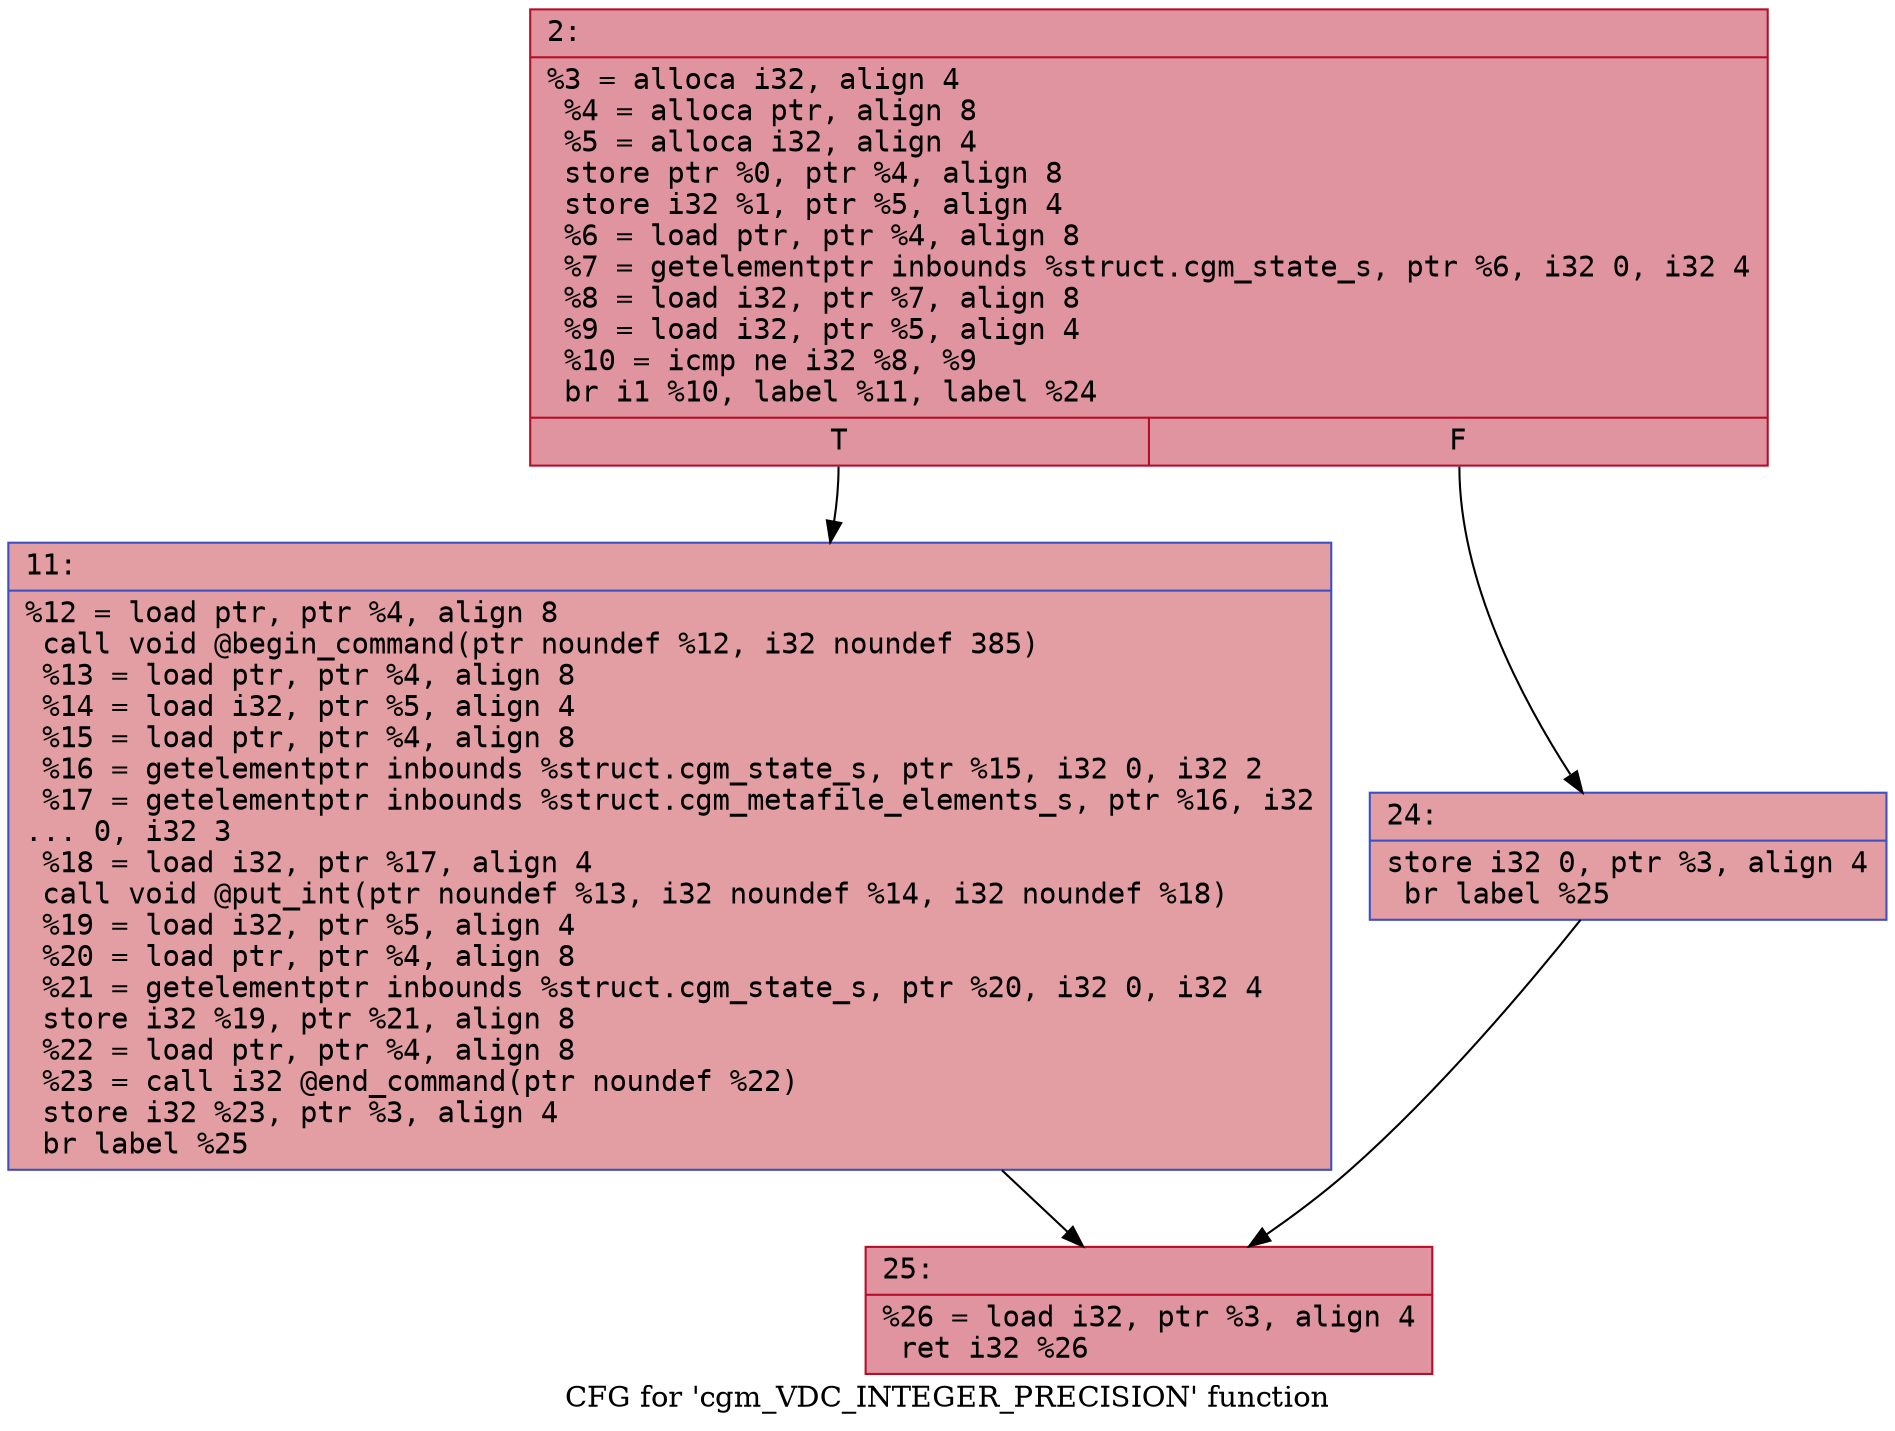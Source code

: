 digraph "CFG for 'cgm_VDC_INTEGER_PRECISION' function" {
	label="CFG for 'cgm_VDC_INTEGER_PRECISION' function";

	Node0x6000024c7430 [shape=record,color="#b70d28ff", style=filled, fillcolor="#b70d2870" fontname="Courier",label="{2:\l|  %3 = alloca i32, align 4\l  %4 = alloca ptr, align 8\l  %5 = alloca i32, align 4\l  store ptr %0, ptr %4, align 8\l  store i32 %1, ptr %5, align 4\l  %6 = load ptr, ptr %4, align 8\l  %7 = getelementptr inbounds %struct.cgm_state_s, ptr %6, i32 0, i32 4\l  %8 = load i32, ptr %7, align 8\l  %9 = load i32, ptr %5, align 4\l  %10 = icmp ne i32 %8, %9\l  br i1 %10, label %11, label %24\l|{<s0>T|<s1>F}}"];
	Node0x6000024c7430:s0 -> Node0x6000024c7480[tooltip="2 -> 11\nProbability 50.00%" ];
	Node0x6000024c7430:s1 -> Node0x6000024c74d0[tooltip="2 -> 24\nProbability 50.00%" ];
	Node0x6000024c7480 [shape=record,color="#3d50c3ff", style=filled, fillcolor="#be242e70" fontname="Courier",label="{11:\l|  %12 = load ptr, ptr %4, align 8\l  call void @begin_command(ptr noundef %12, i32 noundef 385)\l  %13 = load ptr, ptr %4, align 8\l  %14 = load i32, ptr %5, align 4\l  %15 = load ptr, ptr %4, align 8\l  %16 = getelementptr inbounds %struct.cgm_state_s, ptr %15, i32 0, i32 2\l  %17 = getelementptr inbounds %struct.cgm_metafile_elements_s, ptr %16, i32\l... 0, i32 3\l  %18 = load i32, ptr %17, align 4\l  call void @put_int(ptr noundef %13, i32 noundef %14, i32 noundef %18)\l  %19 = load i32, ptr %5, align 4\l  %20 = load ptr, ptr %4, align 8\l  %21 = getelementptr inbounds %struct.cgm_state_s, ptr %20, i32 0, i32 4\l  store i32 %19, ptr %21, align 8\l  %22 = load ptr, ptr %4, align 8\l  %23 = call i32 @end_command(ptr noundef %22)\l  store i32 %23, ptr %3, align 4\l  br label %25\l}"];
	Node0x6000024c7480 -> Node0x6000024c7520[tooltip="11 -> 25\nProbability 100.00%" ];
	Node0x6000024c74d0 [shape=record,color="#3d50c3ff", style=filled, fillcolor="#be242e70" fontname="Courier",label="{24:\l|  store i32 0, ptr %3, align 4\l  br label %25\l}"];
	Node0x6000024c74d0 -> Node0x6000024c7520[tooltip="24 -> 25\nProbability 100.00%" ];
	Node0x6000024c7520 [shape=record,color="#b70d28ff", style=filled, fillcolor="#b70d2870" fontname="Courier",label="{25:\l|  %26 = load i32, ptr %3, align 4\l  ret i32 %26\l}"];
}
